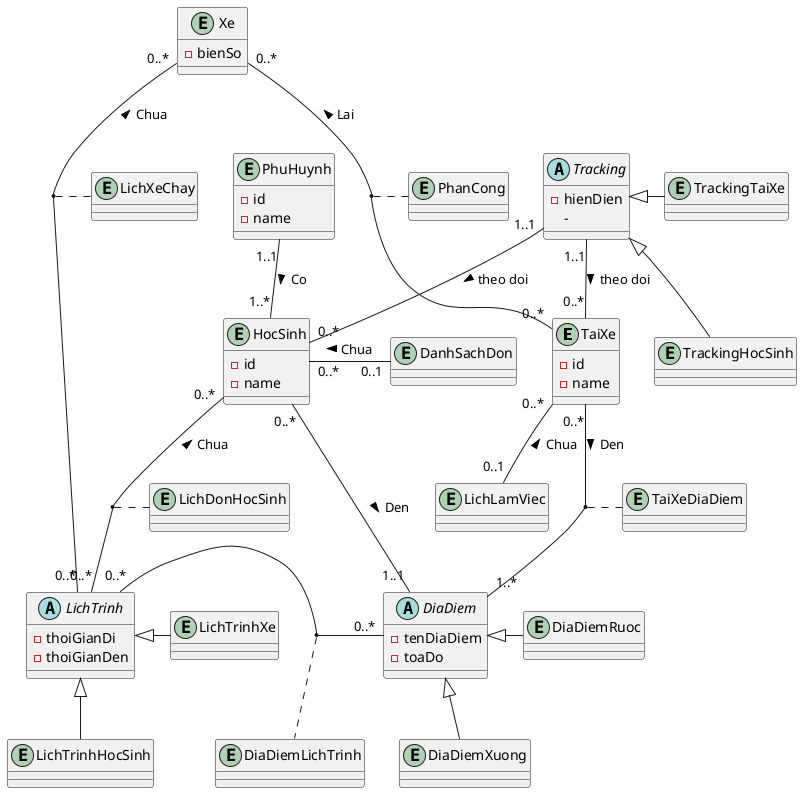 @startuml
' Entity
entity TaiXe {
    - id
    - name
}

entity PhuHuynh {
    - id
    - name
}

entity HocSinh {
    - id
    - name
}

entity LichLamViec {

}

entity DanhSachDon {

}

abstract LichTrinh {
    - thoiGianDi
    - thoiGianDen
}

entity LichTrinhXe {

}

entity LichTrinhHocSinh {

}

entity Xe {
    - bienSo
}

entity PhanCong {

}

abstract Tracking {
    - hienDien
    - 
}

entity TrackingTaiXe {

}

entity TrackingHocSinh {

}

entity LichXeChay {

}

entity LichDonHocSinh {

}

entity TaiXe

abstract DiaDiem {
    - tenDiaDiem
    - toaDo
}
entity DiaDiemRuoc
entity DiaDiemXuong

entity TaiXeDiaDiem

entity DiaDiemLichTrinh

' Association

TaiXe"0..*" -- "0..1"LichLamViec : Chua <

LichTrinh <|- LichTrinhXe
LichTrinh <|-- LichTrinhHocSinh

HocSinh"0..*" -- "0..*"LichTrinh : Chua <
HocSinh"0..*" - "0..1"DanhSachDon : Chua <

Xe"0..*" -- "0..*"LichTrinh : Chua <
Xe"0..*" -- "0..*"TaiXe : Lai <
(Xe, TaiXe) . PhanCong

PhuHuynh"1..1" -- "1..*"HocSinh : Co >

Tracking <|- TrackingTaiXe
Tracking <|-- TrackingHocSinh
Tracking"1..1" -- "0..*"TaiXe : theo doi >
Tracking"1..1" -- "0..*"HocSinh : theo doi >

(Xe, LichTrinh) . LichXeChay
(HocSinh, LichTrinh) . LichDonHocSinh

DiaDiem <|- DiaDiemRuoc
DiaDiem <|-- DiaDiemXuong
HocSinh"0..*" --- "1..1"DiaDiem : Den >
TaiXe"0..*" -- "1..*"DiaDiem : Den >
(DiaDiem, TaiXe) . TaiXeDiaDiem

LichTrinh"0..*" - "0..*"DiaDiem
(LichTrinh, DiaDiem) . DiaDiemLichTrinh
@enduml
